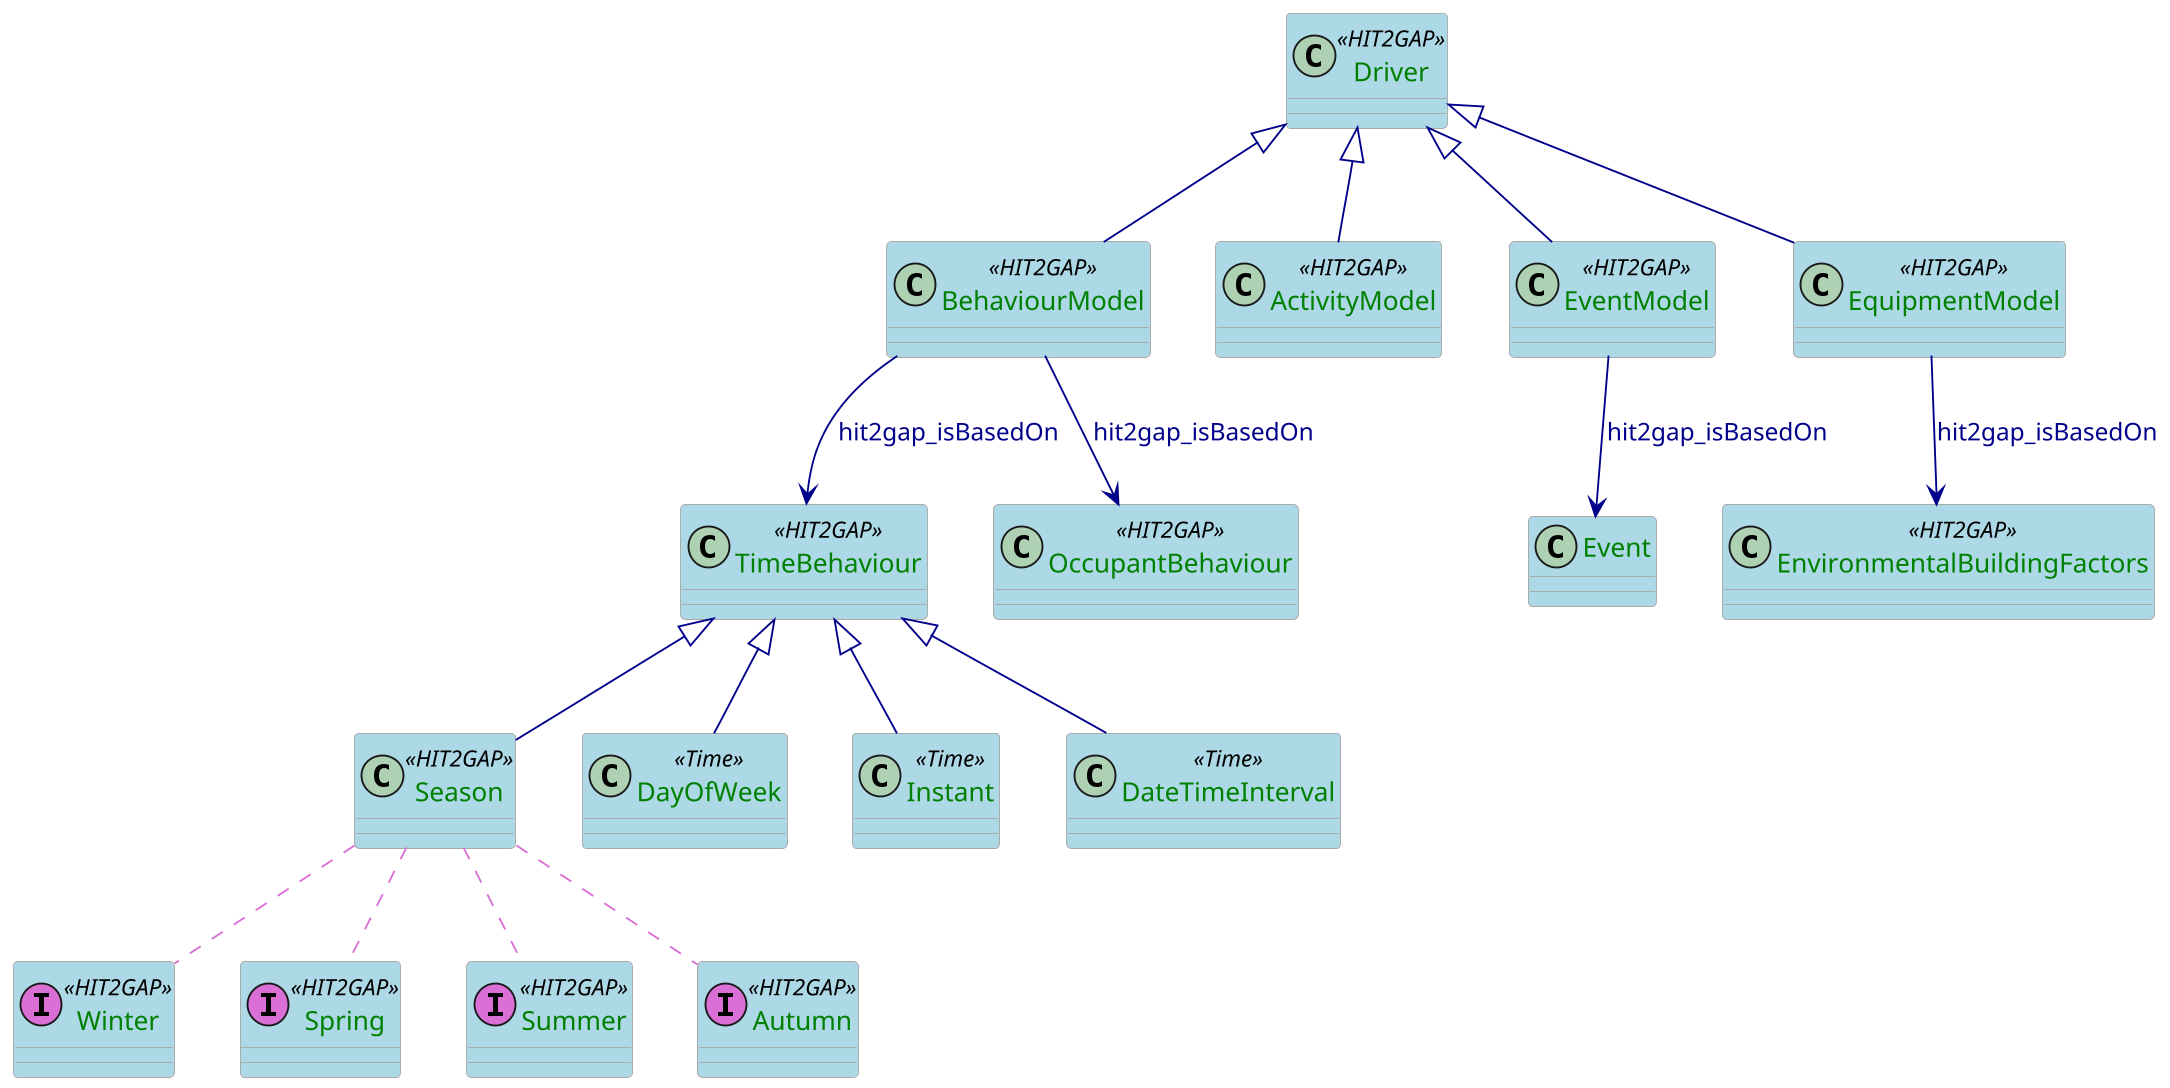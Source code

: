 @startuml

scale 0.6

skinparam class {
  ArrowColor DarkBlue
  ArrowFontColor DarkBlue
  BackgroundColor LightBlue
  BorderColor DarkGrey
}
skinparam dpi 300
skinparam stereotypeCBackgroundColor Wheat
skinparam classAttributeFontColor  Green

class Driver <<HIT2GAP>>{

}
class BehaviourModel <<HIT2GAP>>{
}
class ActivityModel <<HIT2GAP>>{
}

class EventModel <<HIT2GAP>>{
}

class EquipmentModel <<HIT2GAP>>{
}
class TimeBehaviour <<HIT2GAP>>{

}

class Season <<HIT2GAP>>{

}

class Winter <<(I,orchid) HIT2GAP>>{

}
class Spring <<(I,orchid) HIT2GAP>>{

}
class Summer <<(I,orchid) HIT2GAP>>{

}
class Autumn <<(I,orchid) HIT2GAP>>{

}

class DayOfWeek <<Time>>{

}
class OccupantBehaviour<<HIT2GAP>>{

}
class EnvironmentalBuildingFactors <<HIT2GAP>>{

}
class Instant <<Time>>{

}

class DateTimeInterval <<Time>>{

}



Driver <|-- BehaviourModel
Driver <|-- ActivityModel
Driver <|-- EventModel
Driver <|-- EquipmentModel

EventModel --> Event: hit2gap_isBasedOn 
EquipmentModel --> EnvironmentalBuildingFactors: hit2gap_isBasedOn
BehaviourModel --> TimeBehaviour: hit2gap_isBasedOn
BehaviourModel --> OccupantBehaviour:hit2gap_isBasedOn

TimeBehaviour <|-- Season
TimeBehaviour <|-- Instant
TimeBehaviour <|-- DayOfWeek
TimeBehaviour <|-- DateTimeInterval
Season ..[#orchid] Winter
Season..[#orchid] Summer
Season..[#orchid] Spring
Season..[#orchid] Autumn


@enduml
